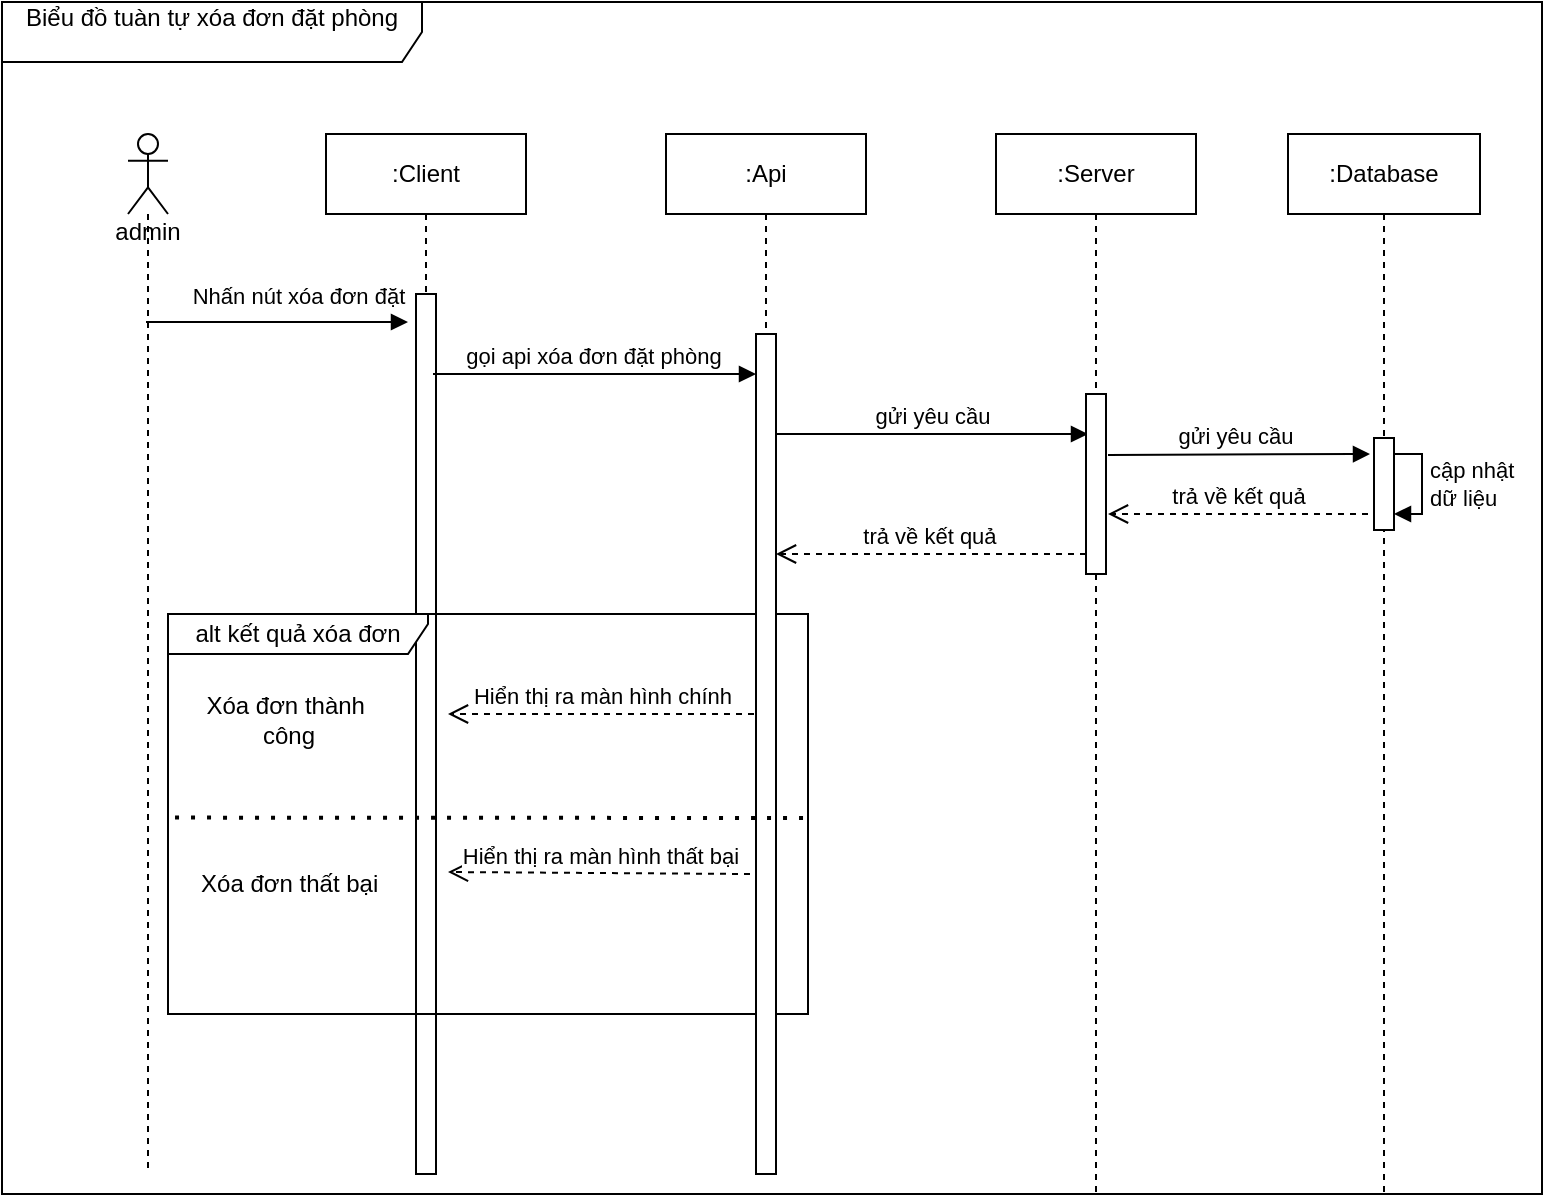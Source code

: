 <mxfile version="24.8.6">
  <diagram name="Trang-1" id="2futV-o7GAZBl7AFuSj0">
    <mxGraphModel dx="1050" dy="557" grid="1" gridSize="10" guides="1" tooltips="1" connect="1" arrows="1" fold="1" page="1" pageScale="1" pageWidth="827" pageHeight="1169" math="0" shadow="0">
      <root>
        <mxCell id="0" />
        <mxCell id="1" parent="0" />
        <mxCell id="HI6R9v4g1SGkNUWQCdg3-1" value="&lt;div&gt;&lt;br&gt;&lt;/div&gt;&lt;div&gt;&lt;br&gt;&lt;/div&gt;&lt;div&gt;&lt;br&gt;&lt;/div&gt;&lt;div&gt;&lt;br&gt;&lt;/div&gt;&lt;div&gt;&lt;span style=&quot;background-color: initial;&quot;&gt;&lt;br&gt;&lt;/span&gt;&lt;/div&gt;&lt;div&gt;&lt;span style=&quot;background-color: initial;&quot;&gt;admin&lt;/span&gt;&lt;/div&gt;&lt;div&gt;&lt;br&gt;&lt;/div&gt;" style="shape=umlLifeline;perimeter=lifelinePerimeter;whiteSpace=wrap;html=1;container=1;dropTarget=0;collapsible=0;recursiveResize=0;outlineConnect=0;portConstraint=eastwest;newEdgeStyle={&quot;curved&quot;:0,&quot;rounded&quot;:0};participant=umlActor;size=40;" parent="1" vertex="1">
          <mxGeometry x="120" y="80" width="20" height="520" as="geometry" />
        </mxCell>
        <mxCell id="HI6R9v4g1SGkNUWQCdg3-2" value=":Client" style="shape=umlLifeline;perimeter=lifelinePerimeter;whiteSpace=wrap;html=1;container=1;dropTarget=0;collapsible=0;recursiveResize=0;outlineConnect=0;portConstraint=eastwest;newEdgeStyle={&quot;curved&quot;:0,&quot;rounded&quot;:0};" parent="1" vertex="1">
          <mxGeometry x="219" y="80" width="100" height="520" as="geometry" />
        </mxCell>
        <mxCell id="HI6R9v4g1SGkNUWQCdg3-3" value="" style="html=1;points=[[0,0,0,0,5],[0,1,0,0,-5],[1,0,0,0,5],[1,1,0,0,-5]];perimeter=orthogonalPerimeter;outlineConnect=0;targetShapes=umlLifeline;portConstraint=eastwest;newEdgeStyle={&quot;curved&quot;:0,&quot;rounded&quot;:0};" parent="HI6R9v4g1SGkNUWQCdg3-2" vertex="1">
          <mxGeometry x="45" y="80" width="10" height="440" as="geometry" />
        </mxCell>
        <mxCell id="HI6R9v4g1SGkNUWQCdg3-4" value=":Api" style="shape=umlLifeline;perimeter=lifelinePerimeter;whiteSpace=wrap;html=1;container=1;dropTarget=0;collapsible=0;recursiveResize=0;outlineConnect=0;portConstraint=eastwest;newEdgeStyle={&quot;curved&quot;:0,&quot;rounded&quot;:0};" parent="1" vertex="1">
          <mxGeometry x="389" y="80" width="100" height="520" as="geometry" />
        </mxCell>
        <mxCell id="HI6R9v4g1SGkNUWQCdg3-5" value=":Server" style="shape=umlLifeline;perimeter=lifelinePerimeter;whiteSpace=wrap;html=1;container=1;dropTarget=0;collapsible=0;recursiveResize=0;outlineConnect=0;portConstraint=eastwest;newEdgeStyle={&quot;curved&quot;:0,&quot;rounded&quot;:0};" parent="1" vertex="1">
          <mxGeometry x="554" y="80" width="100" height="530" as="geometry" />
        </mxCell>
        <mxCell id="HI6R9v4g1SGkNUWQCdg3-6" value="Nhấn nút xóa đơn đặt" style="html=1;verticalAlign=bottom;endArrow=block;curved=0;rounded=0;" parent="1" edge="1">
          <mxGeometry x="0.161" y="4" width="80" relative="1" as="geometry">
            <mxPoint x="129" y="174" as="sourcePoint" />
            <mxPoint x="260" y="174" as="targetPoint" />
            <mxPoint as="offset" />
          </mxGeometry>
        </mxCell>
        <mxCell id="HI6R9v4g1SGkNUWQCdg3-7" value="gọi api xóa đơn đặt phòng&amp;nbsp;" style="html=1;verticalAlign=bottom;endArrow=block;curved=0;rounded=0;" parent="1" edge="1">
          <mxGeometry width="80" relative="1" as="geometry">
            <mxPoint x="272.5" y="200" as="sourcePoint" />
            <mxPoint x="434" y="200" as="targetPoint" />
          </mxGeometry>
        </mxCell>
        <mxCell id="HI6R9v4g1SGkNUWQCdg3-8" value="gửi yêu cầu" style="html=1;verticalAlign=bottom;endArrow=block;curved=0;rounded=0;" parent="1" edge="1">
          <mxGeometry width="80" relative="1" as="geometry">
            <mxPoint x="444" y="230" as="sourcePoint" />
            <mxPoint x="600" y="230" as="targetPoint" />
          </mxGeometry>
        </mxCell>
        <mxCell id="HI6R9v4g1SGkNUWQCdg3-9" value="trả về kết quả&amp;nbsp;" style="html=1;verticalAlign=bottom;endArrow=open;dashed=1;endSize=8;curved=0;rounded=0;" parent="1" source="HI6R9v4g1SGkNUWQCdg3-22" edge="1">
          <mxGeometry relative="1" as="geometry">
            <mxPoint x="605.5" y="290" as="sourcePoint" />
            <mxPoint x="444" y="290" as="targetPoint" />
          </mxGeometry>
        </mxCell>
        <mxCell id="HI6R9v4g1SGkNUWQCdg3-10" value="alt kết quả xóa đơn" style="shape=umlFrame;whiteSpace=wrap;html=1;pointerEvents=0;width=130;height=20;" parent="1" vertex="1">
          <mxGeometry x="140" y="320" width="320" height="200" as="geometry" />
        </mxCell>
        <mxCell id="HI6R9v4g1SGkNUWQCdg3-11" value="Hiển thị ra màn hình chính" style="html=1;verticalAlign=bottom;endArrow=open;dashed=1;endSize=8;curved=0;rounded=0;" parent="1" edge="1">
          <mxGeometry relative="1" as="geometry">
            <mxPoint x="433" y="370" as="sourcePoint" />
            <mxPoint x="280" y="370" as="targetPoint" />
            <Array as="points" />
          </mxGeometry>
        </mxCell>
        <mxCell id="HI6R9v4g1SGkNUWQCdg3-12" value="Hiển thị ra màn hình thất bại" style="html=1;verticalAlign=bottom;endArrow=open;dashed=1;endSize=8;curved=0;rounded=0;" parent="1" edge="1">
          <mxGeometry relative="1" as="geometry">
            <mxPoint x="431" y="450" as="sourcePoint" />
            <mxPoint x="280" y="449" as="targetPoint" />
            <Array as="points" />
          </mxGeometry>
        </mxCell>
        <mxCell id="HI6R9v4g1SGkNUWQCdg3-13" value="Xóa đơn thành&amp;nbsp;&lt;div&gt;công&lt;/div&gt;" style="text;html=1;align=center;verticalAlign=middle;resizable=0;points=[];autosize=1;strokeColor=none;fillColor=none;" parent="1" vertex="1">
          <mxGeometry x="145" y="353" width="110" height="40" as="geometry" />
        </mxCell>
        <mxCell id="HI6R9v4g1SGkNUWQCdg3-14" value="&amp;nbsp; &amp;nbsp; &amp;nbsp; &amp;nbsp; &amp;nbsp; &amp;nbsp; &amp;nbsp; &amp;nbsp; &amp;nbsp; &amp;nbsp; &amp;nbsp; &amp;nbsp; &amp;nbsp; Xóa đơn thất bại" style="text;html=1;align=center;verticalAlign=middle;resizable=0;points=[];autosize=1;strokeColor=none;fillColor=none;" parent="1" vertex="1">
          <mxGeometry x="57" y="440" width="200" height="30" as="geometry" />
        </mxCell>
        <mxCell id="HI6R9v4g1SGkNUWQCdg3-15" value=":Database" style="shape=umlLifeline;perimeter=lifelinePerimeter;whiteSpace=wrap;html=1;container=1;dropTarget=0;collapsible=0;recursiveResize=0;outlineConnect=0;portConstraint=eastwest;newEdgeStyle={&quot;curved&quot;:0,&quot;rounded&quot;:0};" parent="1" vertex="1">
          <mxGeometry x="700" y="80" width="96" height="530" as="geometry" />
        </mxCell>
        <mxCell id="HI6R9v4g1SGkNUWQCdg3-16" value="cập nhật&lt;div&gt;dữ liệu&lt;/div&gt;" style="html=1;align=left;spacingLeft=2;endArrow=block;rounded=0;edgeStyle=orthogonalEdgeStyle;curved=0;rounded=0;" parent="HI6R9v4g1SGkNUWQCdg3-15" edge="1">
          <mxGeometry relative="1" as="geometry">
            <mxPoint x="53.0" y="160" as="sourcePoint" />
            <Array as="points">
              <mxPoint x="67" y="160" />
              <mxPoint x="67" y="190" />
            </Array>
            <mxPoint x="53" y="190" as="targetPoint" />
          </mxGeometry>
        </mxCell>
        <mxCell id="HI6R9v4g1SGkNUWQCdg3-17" value="gửi yêu cầu&amp;nbsp;" style="html=1;verticalAlign=bottom;endArrow=block;curved=0;rounded=0;" parent="1" edge="1">
          <mxGeometry width="80" relative="1" as="geometry">
            <mxPoint x="610" y="240.48" as="sourcePoint" />
            <mxPoint x="741" y="240" as="targetPoint" />
          </mxGeometry>
        </mxCell>
        <mxCell id="HI6R9v4g1SGkNUWQCdg3-18" value="" style="html=1;points=[[0,0,0,0,5],[0,1,0,0,-5],[1,0,0,0,5],[1,1,0,0,-5]];perimeter=orthogonalPerimeter;outlineConnect=0;targetShapes=umlLifeline;portConstraint=eastwest;newEdgeStyle={&quot;curved&quot;:0,&quot;rounded&quot;:0};" parent="1" vertex="1">
          <mxGeometry x="743" y="232" width="10" height="46" as="geometry" />
        </mxCell>
        <mxCell id="HI6R9v4g1SGkNUWQCdg3-19" value="trả về kết quả" style="html=1;verticalAlign=bottom;endArrow=open;dashed=1;endSize=8;curved=0;rounded=0;" parent="1" edge="1">
          <mxGeometry relative="1" as="geometry">
            <mxPoint x="740" y="270" as="sourcePoint" />
            <mxPoint x="610" y="270" as="targetPoint" />
          </mxGeometry>
        </mxCell>
        <mxCell id="HI6R9v4g1SGkNUWQCdg3-20" value="Biểu đồ tuàn tự xóa đơn đặt phòng&lt;div&gt;&lt;br&gt;&lt;/div&gt;" style="shape=umlFrame;whiteSpace=wrap;html=1;pointerEvents=0;width=210;height=30;" parent="1" vertex="1">
          <mxGeometry x="57" y="14" width="770" height="596" as="geometry" />
        </mxCell>
        <mxCell id="HI6R9v4g1SGkNUWQCdg3-21" value="" style="html=1;points=[[0,0,0,0,5],[0,1,0,0,-5],[1,0,0,0,5],[1,1,0,0,-5]];perimeter=orthogonalPerimeter;outlineConnect=0;targetShapes=umlLifeline;portConstraint=eastwest;newEdgeStyle={&quot;curved&quot;:0,&quot;rounded&quot;:0};" parent="1" vertex="1">
          <mxGeometry x="434" y="180" width="10" height="420" as="geometry" />
        </mxCell>
        <mxCell id="HI6R9v4g1SGkNUWQCdg3-22" value="" style="html=1;points=[[0,0,0,0,5],[0,1,0,0,-5],[1,0,0,0,5],[1,1,0,0,-5]];perimeter=orthogonalPerimeter;outlineConnect=0;targetShapes=umlLifeline;portConstraint=eastwest;newEdgeStyle={&quot;curved&quot;:0,&quot;rounded&quot;:0};" parent="1" vertex="1">
          <mxGeometry x="599" y="210" width="10" height="90" as="geometry" />
        </mxCell>
        <mxCell id="e452MGp_pdCoUGQzfCj7-1" value="" style="endArrow=none;dashed=1;html=1;dashPattern=1 3;strokeWidth=2;rounded=0;exitX=0.011;exitY=0.509;exitDx=0;exitDy=0;exitPerimeter=0;" edge="1" parent="1" source="HI6R9v4g1SGkNUWQCdg3-10">
          <mxGeometry width="50" height="50" relative="1" as="geometry">
            <mxPoint x="390" y="420" as="sourcePoint" />
            <mxPoint x="460" y="422" as="targetPoint" />
          </mxGeometry>
        </mxCell>
      </root>
    </mxGraphModel>
  </diagram>
</mxfile>
